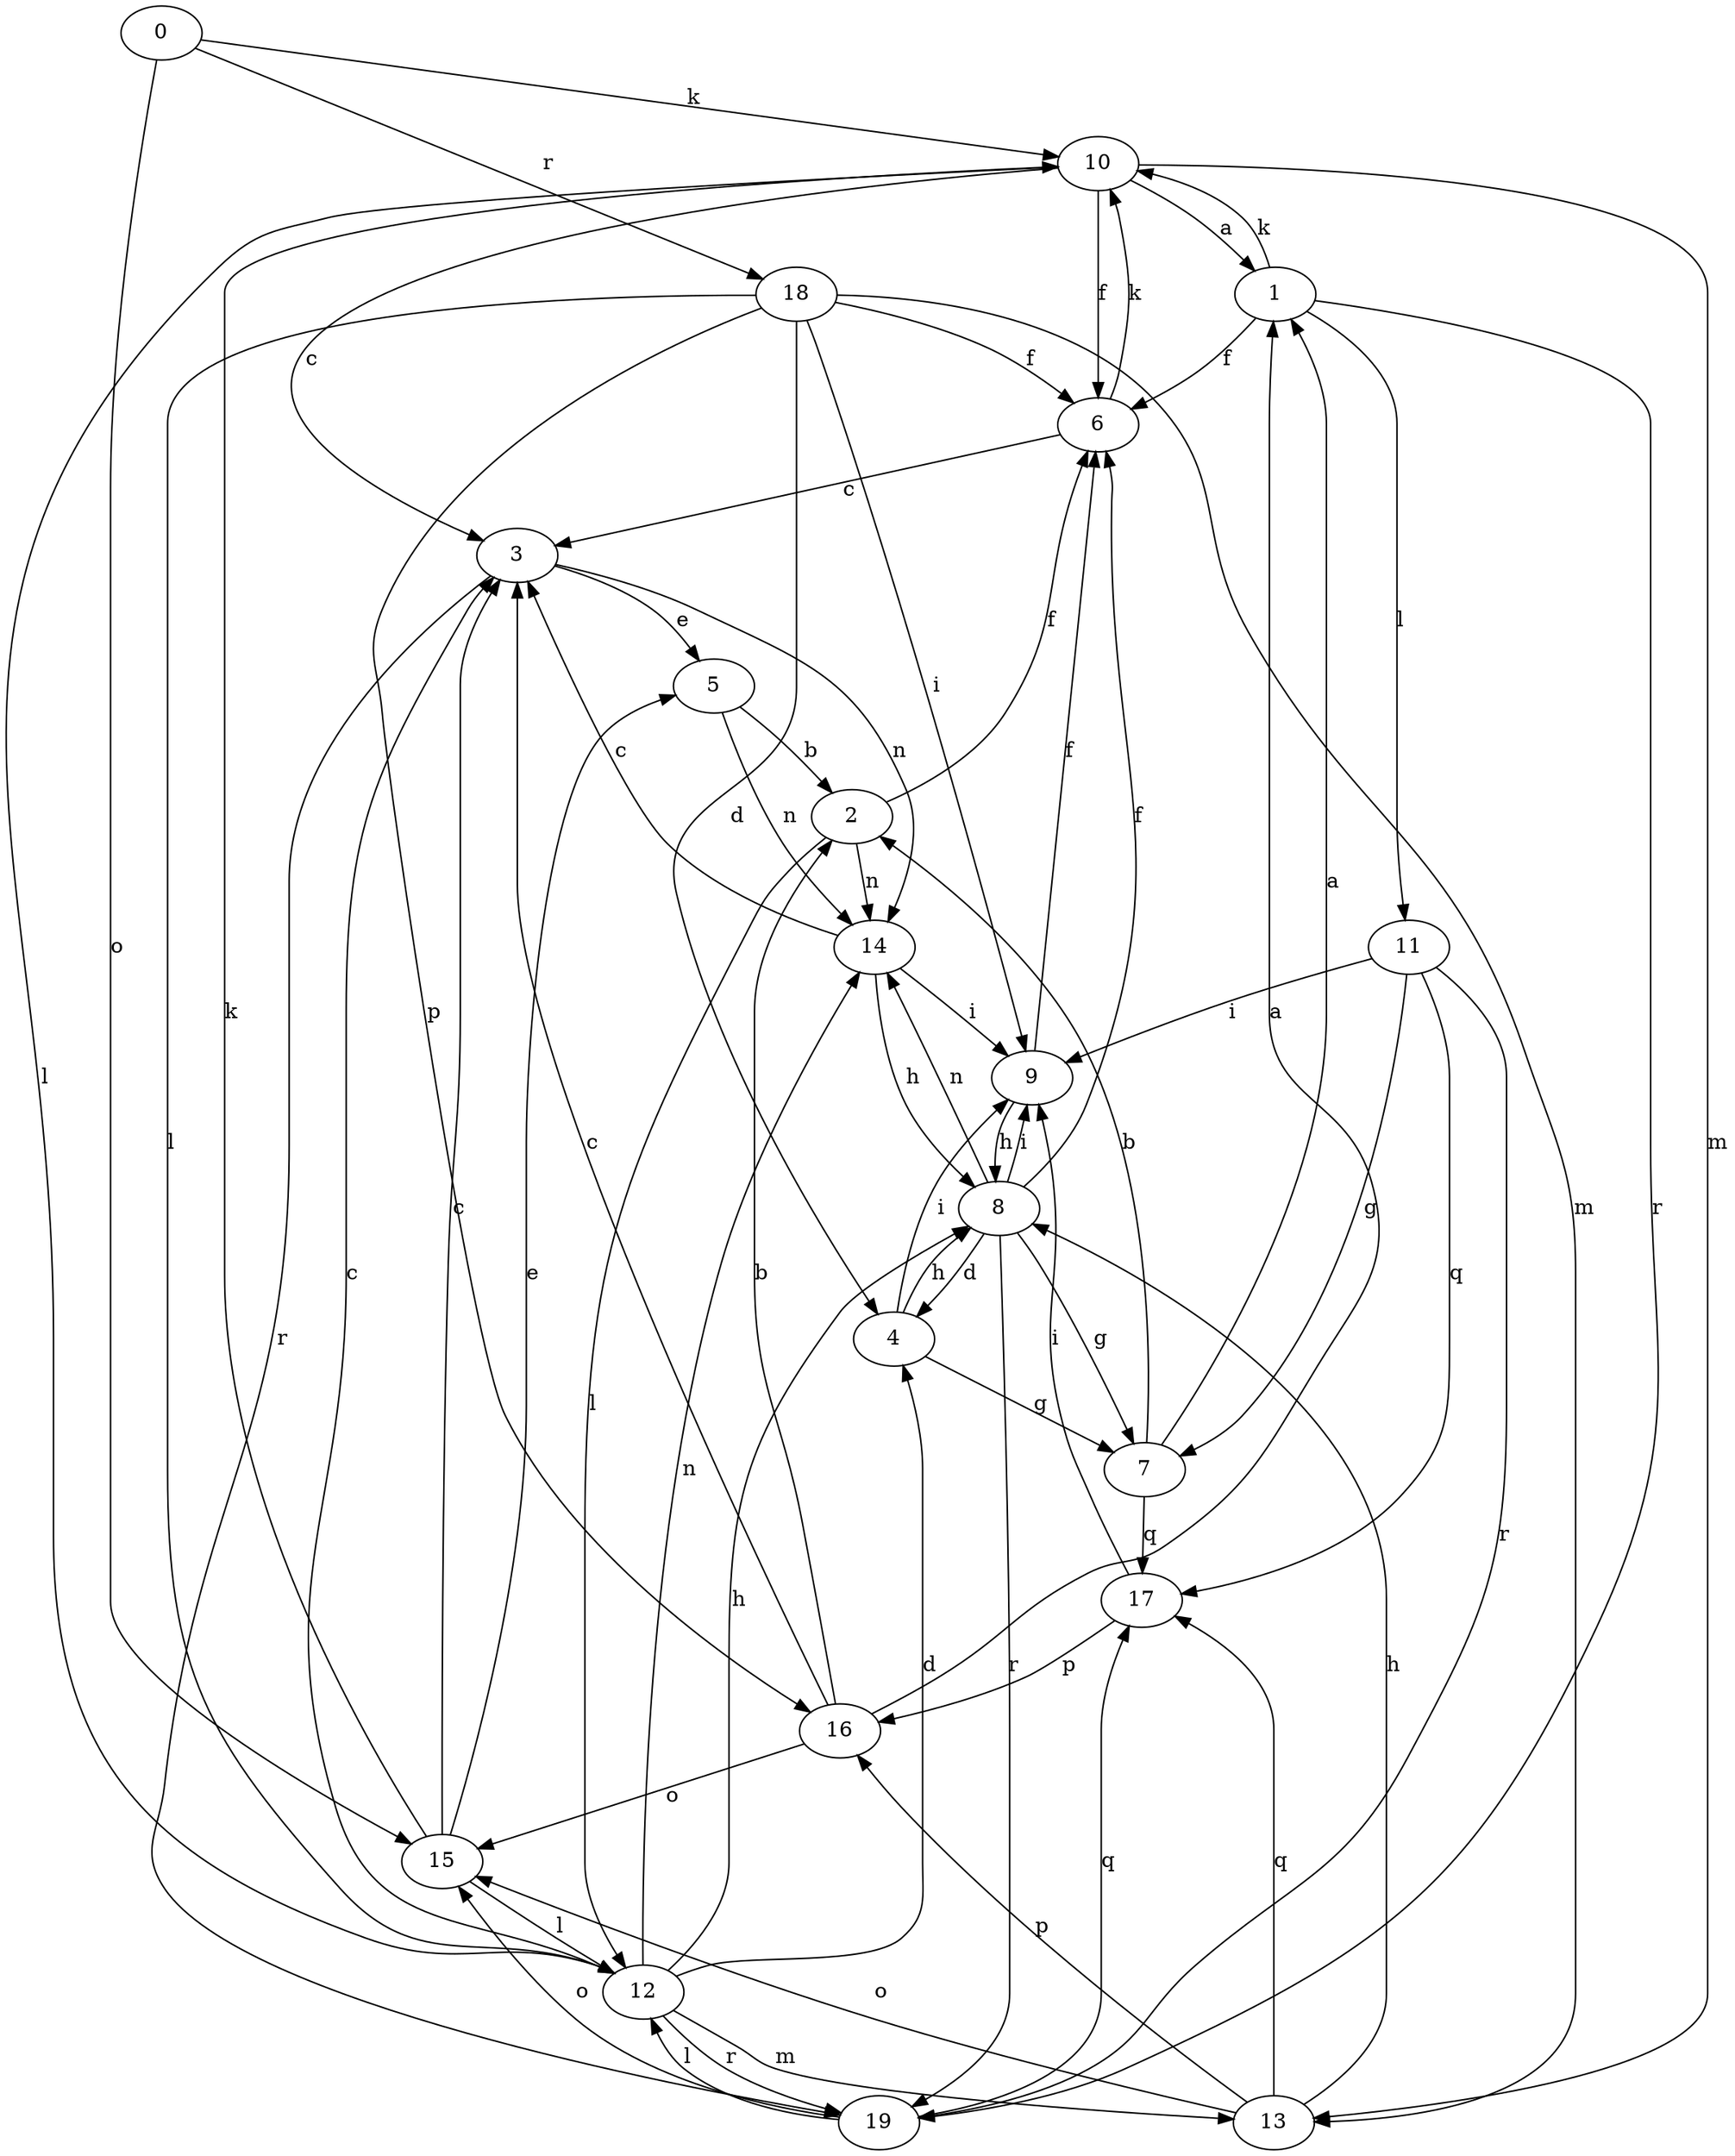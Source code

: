 strict digraph  {
0;
1;
2;
3;
4;
5;
6;
7;
8;
9;
10;
11;
12;
13;
14;
15;
16;
17;
18;
19;
0 -> 10  [label=k];
0 -> 15  [label=o];
0 -> 18  [label=r];
1 -> 6  [label=f];
1 -> 10  [label=k];
1 -> 11  [label=l];
1 -> 19  [label=r];
2 -> 6  [label=f];
2 -> 12  [label=l];
2 -> 14  [label=n];
3 -> 5  [label=e];
3 -> 14  [label=n];
3 -> 19  [label=r];
4 -> 7  [label=g];
4 -> 8  [label=h];
4 -> 9  [label=i];
5 -> 2  [label=b];
5 -> 14  [label=n];
6 -> 3  [label=c];
6 -> 10  [label=k];
7 -> 1  [label=a];
7 -> 2  [label=b];
7 -> 17  [label=q];
8 -> 4  [label=d];
8 -> 6  [label=f];
8 -> 7  [label=g];
8 -> 9  [label=i];
8 -> 14  [label=n];
8 -> 19  [label=r];
9 -> 6  [label=f];
9 -> 8  [label=h];
10 -> 1  [label=a];
10 -> 3  [label=c];
10 -> 6  [label=f];
10 -> 12  [label=l];
10 -> 13  [label=m];
11 -> 7  [label=g];
11 -> 9  [label=i];
11 -> 17  [label=q];
11 -> 19  [label=r];
12 -> 3  [label=c];
12 -> 4  [label=d];
12 -> 8  [label=h];
12 -> 13  [label=m];
12 -> 14  [label=n];
12 -> 19  [label=r];
13 -> 8  [label=h];
13 -> 15  [label=o];
13 -> 16  [label=p];
13 -> 17  [label=q];
14 -> 3  [label=c];
14 -> 8  [label=h];
14 -> 9  [label=i];
15 -> 3  [label=c];
15 -> 5  [label=e];
15 -> 10  [label=k];
15 -> 12  [label=l];
16 -> 1  [label=a];
16 -> 2  [label=b];
16 -> 3  [label=c];
16 -> 15  [label=o];
17 -> 9  [label=i];
17 -> 16  [label=p];
18 -> 4  [label=d];
18 -> 6  [label=f];
18 -> 9  [label=i];
18 -> 12  [label=l];
18 -> 13  [label=m];
18 -> 16  [label=p];
19 -> 12  [label=l];
19 -> 15  [label=o];
19 -> 17  [label=q];
}
